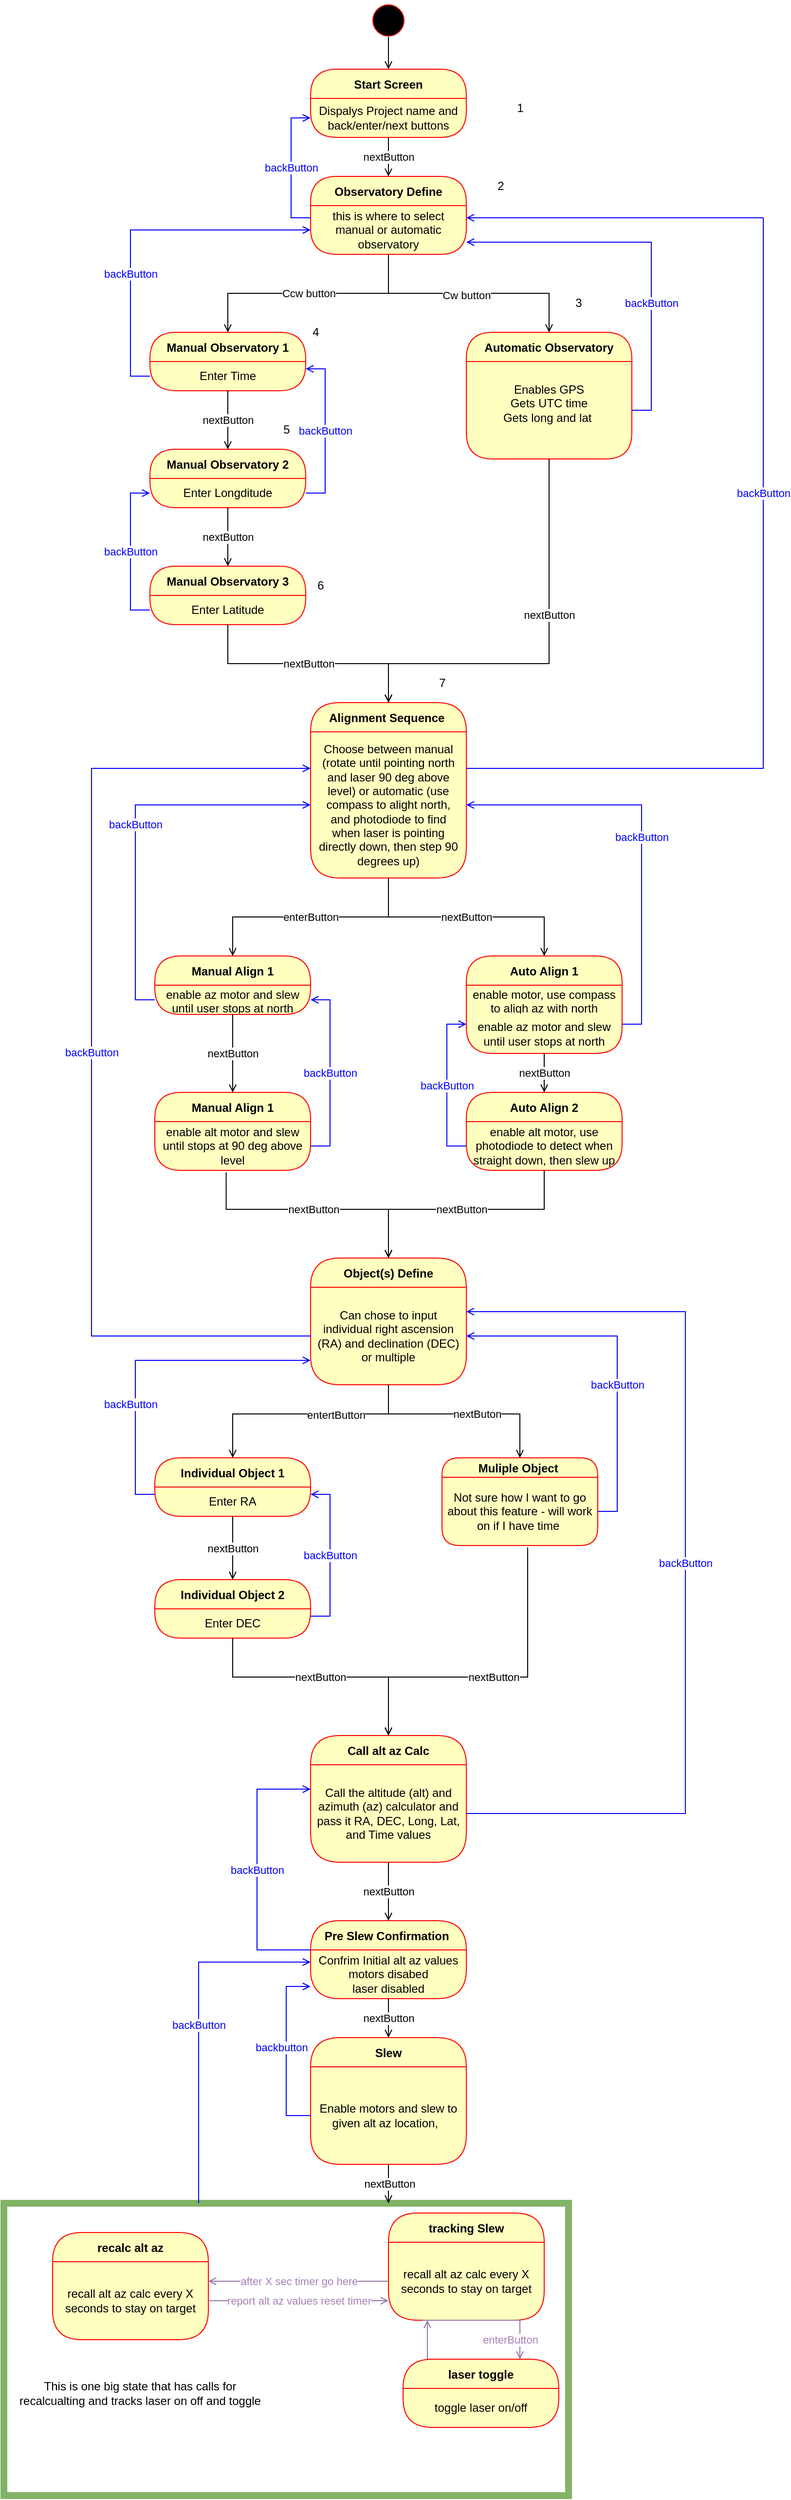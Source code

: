 <mxfile version="19.0.3" type="device"><diagram id="LuZrD3Ur3kYvOSJvq1wx" name="Page-2"><mxGraphModel dx="1422" dy="875" grid="1" gridSize="10" guides="1" tooltips="1" connect="1" arrows="1" fold="1" page="1" pageScale="1" pageWidth="850" pageHeight="1100" math="0" shadow="0"><root><mxCell id="0"/><mxCell id="1" parent="0"/><mxCell id="e4MG8BvIHE85J44qymjC-137" value="" style="rounded=0;whiteSpace=wrap;html=1;fillColor=none;strokeColor=#82b366;strokeWidth=7;" parent="1" vertex="1"><mxGeometry x="30" y="2260" width="580" height="300" as="geometry"/></mxCell><mxCell id="e4MG8BvIHE85J44qymjC-53" value="" style="edgeStyle=orthogonalEdgeStyle;rounded=0;orthogonalLoop=1;jettySize=auto;html=1;startArrow=none;startFill=0;endArrow=open;endFill=0;exitX=0.918;exitY=0.5;exitDx=0;exitDy=0;exitPerimeter=0;entryX=0.5;entryY=0;entryDx=0;entryDy=0;" parent="1" source="Yj-7JcqOYg31LR_0akl8-1" target="e4MG8BvIHE85J44qymjC-3" edge="1"><mxGeometry relative="1" as="geometry"><mxPoint x="425" y="90" as="targetPoint"/></mxGeometry></mxCell><mxCell id="Yj-7JcqOYg31LR_0akl8-1" value="" style="ellipse;html=1;shape=startState;fillColor=#000000;strokeColor=#ff0000;rounded=1;shadow=0;comic=0;labelBackgroundColor=none;fontFamily=Verdana;fontSize=12;fontColor=#000000;align=center;direction=south;" parent="1" vertex="1"><mxGeometry x="405" width="40" height="40" as="geometry"/></mxCell><mxCell id="e4MG8BvIHE85J44qymjC-3" value="Start Screen" style="swimlane;fontStyle=1;align=center;verticalAlign=middle;childLayout=stackLayout;horizontal=1;startSize=30;horizontalStack=0;resizeParent=0;resizeLast=1;container=0;fontColor=#000000;collapsible=0;rounded=1;arcSize=30;strokeColor=#ff0000;fillColor=#ffffc0;swimlaneFillColor=#ffffc0;dropTarget=0;" parent="1" vertex="1"><mxGeometry x="345" y="70" width="160" height="70" as="geometry"/></mxCell><mxCell id="e4MG8BvIHE85J44qymjC-4" value="Dispalys Project name and back/enter/next buttons" style="text;html=1;strokeColor=none;fillColor=none;align=center;verticalAlign=middle;spacingLeft=4;spacingRight=4;whiteSpace=wrap;overflow=hidden;rotatable=0;fontColor=#000000;" parent="e4MG8BvIHE85J44qymjC-3" vertex="1"><mxGeometry y="30" width="160" height="40" as="geometry"/></mxCell><mxCell id="e4MG8BvIHE85J44qymjC-6" value="Observatory Define" style="swimlane;fontStyle=1;align=center;verticalAlign=middle;childLayout=stackLayout;horizontal=1;startSize=30;horizontalStack=0;resizeParent=0;resizeLast=1;container=0;fontColor=#000000;collapsible=0;rounded=1;arcSize=30;strokeColor=#ff0000;fillColor=#ffffc0;swimlaneFillColor=#ffffc0;dropTarget=0;" parent="1" vertex="1"><mxGeometry x="345" y="180" width="160" height="80" as="geometry"/></mxCell><mxCell id="e4MG8BvIHE85J44qymjC-7" value="this is where to select manual or automatic observatory" style="text;html=1;strokeColor=none;fillColor=none;align=center;verticalAlign=middle;spacingLeft=4;spacingRight=4;whiteSpace=wrap;overflow=hidden;rotatable=0;fontColor=#000000;" parent="e4MG8BvIHE85J44qymjC-6" vertex="1"><mxGeometry y="30" width="160" height="50" as="geometry"/></mxCell><mxCell id="e4MG8BvIHE85J44qymjC-51" value="Ccw button" style="edgeStyle=orthogonalEdgeStyle;rounded=0;orthogonalLoop=1;jettySize=auto;html=1;exitX=0.5;exitY=0;exitDx=0;exitDy=0;entryX=0.5;entryY=1;entryDx=0;entryDy=0;startArrow=open;startFill=0;endArrow=none;endFill=0;" parent="1" source="e4MG8BvIHE85J44qymjC-9" target="e4MG8BvIHE85J44qymjC-7" edge="1"><mxGeometry relative="1" as="geometry"><Array as="points"><mxPoint x="260" y="300"/><mxPoint x="425" y="300"/></Array></mxGeometry></mxCell><mxCell id="e4MG8BvIHE85J44qymjC-9" value="Manual Observatory 1" style="swimlane;fontStyle=1;align=center;verticalAlign=middle;childLayout=stackLayout;horizontal=1;startSize=30;horizontalStack=0;resizeParent=0;resizeLast=1;container=0;fontColor=#000000;collapsible=0;rounded=1;arcSize=30;strokeColor=#ff0000;fillColor=#ffffc0;swimlaneFillColor=#ffffc0;dropTarget=0;" parent="1" vertex="1"><mxGeometry x="180" y="340" width="160" height="60" as="geometry"/></mxCell><mxCell id="e4MG8BvIHE85J44qymjC-10" value="Enter Time" style="text;html=1;strokeColor=none;fillColor=none;align=center;verticalAlign=middle;spacingLeft=4;spacingRight=4;whiteSpace=wrap;overflow=hidden;rotatable=0;fontColor=#000000;" parent="e4MG8BvIHE85J44qymjC-9" vertex="1"><mxGeometry y="30" width="160" height="30" as="geometry"/></mxCell><mxCell id="e4MG8BvIHE85J44qymjC-121" value="backButton" style="edgeStyle=orthogonalEdgeStyle;rounded=0;orthogonalLoop=1;jettySize=auto;html=1;exitX=1;exitY=0.75;exitDx=0;exitDy=0;entryX=1;entryY=0.25;entryDx=0;entryDy=0;labelBackgroundColor=default;fontColor=#0000FF;startArrow=none;startFill=0;endArrow=open;endFill=0;strokeColor=#0000FF;" parent="1" source="e4MG8BvIHE85J44qymjC-15" target="e4MG8BvIHE85J44qymjC-10" edge="1"><mxGeometry relative="1" as="geometry"/></mxCell><mxCell id="e4MG8BvIHE85J44qymjC-15" value="Manual Observatory 2" style="swimlane;fontStyle=1;align=center;verticalAlign=middle;childLayout=stackLayout;horizontal=1;startSize=30;horizontalStack=0;resizeParent=0;resizeLast=1;container=0;fontColor=#000000;collapsible=0;rounded=1;arcSize=30;strokeColor=#ff0000;fillColor=#ffffc0;swimlaneFillColor=#ffffc0;dropTarget=0;" parent="1" vertex="1"><mxGeometry x="180" y="460" width="160" height="60" as="geometry"/></mxCell><mxCell id="e4MG8BvIHE85J44qymjC-16" value="Enter Longditude" style="text;html=1;strokeColor=none;fillColor=none;align=center;verticalAlign=middle;spacingLeft=4;spacingRight=4;whiteSpace=wrap;overflow=hidden;rotatable=0;fontColor=#000000;" parent="e4MG8BvIHE85J44qymjC-15" vertex="1"><mxGeometry y="30" width="160" height="30" as="geometry"/></mxCell><mxCell id="e4MG8BvIHE85J44qymjC-18" value="Manual Observatory 3" style="swimlane;fontStyle=1;align=center;verticalAlign=middle;childLayout=stackLayout;horizontal=1;startSize=30;horizontalStack=0;resizeParent=0;resizeLast=1;container=0;fontColor=#000000;collapsible=0;rounded=1;arcSize=30;strokeColor=#ff0000;fillColor=#ffffc0;swimlaneFillColor=#ffffc0;dropTarget=0;" parent="1" vertex="1"><mxGeometry x="180" y="580" width="160" height="60" as="geometry"/></mxCell><mxCell id="e4MG8BvIHE85J44qymjC-19" value="Enter Latitude" style="text;html=1;strokeColor=none;fillColor=none;align=center;verticalAlign=middle;spacingLeft=4;spacingRight=4;whiteSpace=wrap;overflow=hidden;rotatable=0;fontColor=#000000;" parent="e4MG8BvIHE85J44qymjC-18" vertex="1"><mxGeometry y="30" width="160" height="30" as="geometry"/></mxCell><mxCell id="e4MG8BvIHE85J44qymjC-50" style="edgeStyle=orthogonalEdgeStyle;rounded=0;orthogonalLoop=1;jettySize=auto;html=1;exitX=0.5;exitY=0;exitDx=0;exitDy=0;entryX=0.5;entryY=1;entryDx=0;entryDy=0;startArrow=open;startFill=0;endArrow=none;endFill=0;" parent="1" source="e4MG8BvIHE85J44qymjC-20" target="e4MG8BvIHE85J44qymjC-7" edge="1"><mxGeometry relative="1" as="geometry"><Array as="points"><mxPoint x="590" y="300"/><mxPoint x="425" y="300"/></Array></mxGeometry></mxCell><mxCell id="e4MG8BvIHE85J44qymjC-91" value="Cw button" style="edgeLabel;html=1;align=center;verticalAlign=middle;resizable=0;points=[];" parent="e4MG8BvIHE85J44qymjC-50" vertex="1" connectable="0"><mxGeometry x="-0.392" y="2" relative="1" as="geometry"><mxPoint x="-51" as="offset"/></mxGeometry></mxCell><mxCell id="e4MG8BvIHE85J44qymjC-20" value="Automatic Observatory" style="swimlane;fontStyle=1;align=center;verticalAlign=middle;childLayout=stackLayout;horizontal=1;startSize=30;horizontalStack=0;resizeParent=0;resizeLast=1;container=0;fontColor=#000000;collapsible=0;rounded=1;arcSize=30;strokeColor=#ff0000;fillColor=#ffffc0;swimlaneFillColor=#ffffc0;dropTarget=0;" parent="1" vertex="1"><mxGeometry x="505" y="340" width="170" height="130" as="geometry"/></mxCell><mxCell id="e4MG8BvIHE85J44qymjC-21" value="Enables GPS&lt;br&gt;Gets UTC time&lt;br&gt;Gets long and lat&amp;nbsp;&lt;br&gt;&lt;br&gt;" style="text;html=1;strokeColor=none;fillColor=none;align=center;verticalAlign=middle;spacingLeft=4;spacingRight=4;whiteSpace=wrap;overflow=hidden;rotatable=0;fontColor=#000000;" parent="e4MG8BvIHE85J44qymjC-20" vertex="1"><mxGeometry y="30" width="170" height="100" as="geometry"/></mxCell><mxCell id="e4MG8BvIHE85J44qymjC-25" value="Object(s) Define" style="swimlane;fontStyle=1;align=center;verticalAlign=middle;childLayout=stackLayout;horizontal=1;startSize=30;horizontalStack=0;resizeParent=0;resizeLast=1;container=0;fontColor=#000000;collapsible=0;rounded=1;arcSize=45;strokeColor=#ff0000;fillColor=#ffffc0;swimlaneFillColor=#ffffc0;dropTarget=0;" parent="1" vertex="1"><mxGeometry x="345" y="1290" width="160" height="130" as="geometry"/></mxCell><mxCell id="e4MG8BvIHE85J44qymjC-26" value="Can chose to input individual right ascension (RA) and declination (DEC) or multiple" style="text;html=1;strokeColor=none;fillColor=none;align=center;verticalAlign=middle;spacingLeft=4;spacingRight=4;whiteSpace=wrap;overflow=hidden;rotatable=0;fontColor=#000000;" parent="e4MG8BvIHE85J44qymjC-25" vertex="1"><mxGeometry y="30" width="160" height="100" as="geometry"/></mxCell><mxCell id="e4MG8BvIHE85J44qymjC-29" value="Individual Object 1" style="swimlane;fontStyle=1;align=center;verticalAlign=middle;childLayout=stackLayout;horizontal=1;startSize=30;horizontalStack=0;resizeParent=0;resizeLast=1;container=0;fontColor=#000000;collapsible=0;rounded=1;arcSize=30;strokeColor=#ff0000;fillColor=#ffffc0;swimlaneFillColor=#ffffc0;dropTarget=0;" parent="1" vertex="1"><mxGeometry x="185" y="1495" width="160" height="60" as="geometry"/></mxCell><mxCell id="e4MG8BvIHE85J44qymjC-30" value="Enter RA" style="text;html=1;strokeColor=none;fillColor=none;align=center;verticalAlign=middle;spacingLeft=4;spacingRight=4;whiteSpace=wrap;overflow=hidden;rotatable=0;fontColor=#000000;" parent="e4MG8BvIHE85J44qymjC-29" vertex="1"><mxGeometry y="30" width="160" height="30" as="geometry"/></mxCell><mxCell id="e4MG8BvIHE85J44qymjC-31" value="Individual Object 2" style="swimlane;fontStyle=1;align=center;verticalAlign=middle;childLayout=stackLayout;horizontal=1;startSize=30;horizontalStack=0;resizeParent=0;resizeLast=1;container=0;fontColor=#000000;collapsible=0;rounded=1;arcSize=30;strokeColor=#ff0000;fillColor=#ffffc0;swimlaneFillColor=#ffffc0;dropTarget=0;" parent="1" vertex="1"><mxGeometry x="185" y="1620" width="160" height="60" as="geometry"/></mxCell><mxCell id="e4MG8BvIHE85J44qymjC-32" value="Enter DEC" style="text;html=1;strokeColor=none;fillColor=none;align=center;verticalAlign=middle;spacingLeft=4;spacingRight=4;whiteSpace=wrap;overflow=hidden;rotatable=0;fontColor=#000000;" parent="e4MG8BvIHE85J44qymjC-31" vertex="1"><mxGeometry y="30" width="160" height="30" as="geometry"/></mxCell><mxCell id="e4MG8BvIHE85J44qymjC-33" value="Muliple Object " style="swimlane;fontStyle=1;align=center;verticalAlign=middle;childLayout=stackLayout;horizontal=1;startSize=20;horizontalStack=0;resizeParent=0;resizeLast=1;container=0;fontColor=#000000;collapsible=0;rounded=1;arcSize=30;strokeColor=#ff0000;fillColor=#ffffc0;swimlaneFillColor=#ffffc0;dropTarget=0;" parent="1" vertex="1"><mxGeometry x="480" y="1495" width="160" height="90" as="geometry"/></mxCell><mxCell id="e4MG8BvIHE85J44qymjC-34" value="Not sure how I want to go about this feature - will work on if I have time&amp;nbsp;" style="text;html=1;strokeColor=none;fillColor=none;align=center;verticalAlign=middle;spacingLeft=4;spacingRight=4;whiteSpace=wrap;overflow=hidden;rotatable=0;fontColor=#000000;" parent="e4MG8BvIHE85J44qymjC-33" vertex="1"><mxGeometry y="20" width="160" height="70" as="geometry"/></mxCell><mxCell id="e4MG8BvIHE85J44qymjC-97" value="" style="edgeStyle=orthogonalEdgeStyle;rounded=0;orthogonalLoop=1;jettySize=auto;html=1;startArrow=none;startFill=0;endArrow=open;endFill=0;" parent="1" source="e4MG8BvIHE85J44qymjC-35" target="e4MG8BvIHE85J44qymjC-42" edge="1"><mxGeometry relative="1" as="geometry"/></mxCell><mxCell id="e4MG8BvIHE85J44qymjC-35" value="Pre Slew Confirmation " style="swimlane;fontStyle=1;align=center;verticalAlign=middle;childLayout=stackLayout;horizontal=1;startSize=30;horizontalStack=0;resizeParent=0;resizeLast=1;container=0;fontColor=#000000;collapsible=0;rounded=1;arcSize=45;strokeColor=#ff0000;fillColor=#ffffc0;swimlaneFillColor=#ffffc0;dropTarget=0;" parent="1" vertex="1"><mxGeometry x="345" y="1970" width="160" height="80" as="geometry"/></mxCell><mxCell id="e4MG8BvIHE85J44qymjC-36" value="Confrim Initial alt az values&lt;br&gt;motors disabed&lt;br&gt;laser disabled" style="text;html=1;strokeColor=none;fillColor=none;align=center;verticalAlign=middle;spacingLeft=4;spacingRight=4;whiteSpace=wrap;overflow=hidden;rotatable=0;fontColor=#000000;" parent="e4MG8BvIHE85J44qymjC-35" vertex="1"><mxGeometry y="30" width="160" height="50" as="geometry"/></mxCell><mxCell id="e4MG8BvIHE85J44qymjC-38" value="Call alt az Calc" style="swimlane;fontStyle=1;align=center;verticalAlign=middle;childLayout=stackLayout;horizontal=1;startSize=30;horizontalStack=0;resizeParent=0;resizeLast=1;container=0;fontColor=#000000;collapsible=0;rounded=1;arcSize=45;strokeColor=#ff0000;fillColor=#ffffc0;swimlaneFillColor=#ffffc0;dropTarget=0;" parent="1" vertex="1"><mxGeometry x="345" y="1780" width="160" height="130" as="geometry"/></mxCell><mxCell id="e4MG8BvIHE85J44qymjC-39" value="Call the altitude (alt) and azimuth (az) calculator and pass it RA, DEC, Long, Lat, and Time values" style="text;html=1;strokeColor=none;fillColor=none;align=center;verticalAlign=middle;spacingLeft=4;spacingRight=4;whiteSpace=wrap;overflow=hidden;rotatable=0;fontColor=#000000;" parent="e4MG8BvIHE85J44qymjC-38" vertex="1"><mxGeometry y="30" width="160" height="100" as="geometry"/></mxCell><mxCell id="e4MG8BvIHE85J44qymjC-41" value="Slew" style="swimlane;fontStyle=1;align=center;verticalAlign=middle;childLayout=stackLayout;horizontal=1;startSize=30;horizontalStack=0;resizeParent=0;resizeLast=1;container=0;fontColor=#000000;collapsible=0;rounded=1;arcSize=45;strokeColor=#ff0000;fillColor=#ffffc0;swimlaneFillColor=#ffffc0;dropTarget=0;" parent="1" vertex="1"><mxGeometry x="345" y="2090" width="160" height="130" as="geometry"/></mxCell><mxCell id="e4MG8BvIHE85J44qymjC-42" value="Enable motors and slew to given alt az location,&amp;nbsp;&amp;nbsp;" style="text;html=1;strokeColor=none;fillColor=none;align=center;verticalAlign=middle;spacingLeft=4;spacingRight=4;whiteSpace=wrap;overflow=hidden;rotatable=0;fontColor=#000000;" parent="e4MG8BvIHE85J44qymjC-41" vertex="1"><mxGeometry y="30" width="160" height="100" as="geometry"/></mxCell><mxCell id="e4MG8BvIHE85J44qymjC-105" value="Enable motors and slew to given alt az location,&amp;nbsp;&amp;nbsp;" style="text;html=1;strokeColor=none;fillColor=none;align=center;verticalAlign=middle;spacingLeft=4;spacingRight=4;whiteSpace=wrap;overflow=hidden;rotatable=0;fontColor=#000000;" parent="e4MG8BvIHE85J44qymjC-41" vertex="1"><mxGeometry y="130" width="160" as="geometry"/></mxCell><mxCell id="e4MG8BvIHE85J44qymjC-43" value="Alignment Sequence " style="swimlane;fontStyle=1;align=center;verticalAlign=middle;childLayout=stackLayout;horizontal=1;startSize=30;horizontalStack=0;resizeParent=0;resizeLast=1;container=0;fontColor=#000000;collapsible=0;rounded=1;arcSize=45;strokeColor=#ff0000;fillColor=#ffffc0;swimlaneFillColor=#ffffc0;dropTarget=0;" parent="1" vertex="1"><mxGeometry x="345" y="720" width="160" height="180" as="geometry"/></mxCell><mxCell id="e4MG8BvIHE85J44qymjC-44" value="Choose between manual (rotate until pointing north and laser 90 deg above level) or automatic (use compass to alight north, and photodiode to find when laser is pointing directly down, then step 90 degrees up)" style="text;html=1;strokeColor=none;fillColor=none;align=center;verticalAlign=middle;spacingLeft=4;spacingRight=4;whiteSpace=wrap;overflow=hidden;rotatable=0;fontColor=#000000;" parent="e4MG8BvIHE85J44qymjC-43" vertex="1"><mxGeometry y="30" width="160" height="150" as="geometry"/></mxCell><mxCell id="e4MG8BvIHE85J44qymjC-56" value="nextButton" style="edgeStyle=orthogonalEdgeStyle;rounded=0;orthogonalLoop=1;jettySize=auto;html=1;startArrow=none;startFill=0;endArrow=open;endFill=0;entryX=0.5;entryY=0;entryDx=0;entryDy=0;exitX=0.5;exitY=1;exitDx=0;exitDy=0;" parent="1" source="e4MG8BvIHE85J44qymjC-4" target="e4MG8BvIHE85J44qymjC-6" edge="1"><mxGeometry relative="1" as="geometry"><mxPoint x="430" y="170" as="sourcePoint"/><mxPoint x="435" y="100" as="targetPoint"/><Array as="points"/></mxGeometry></mxCell><mxCell id="e4MG8BvIHE85J44qymjC-57" value="Manual Align 1" style="swimlane;fontStyle=1;align=center;verticalAlign=middle;childLayout=stackLayout;horizontal=1;startSize=30;horizontalStack=0;resizeParent=0;resizeLast=1;container=0;fontColor=#000000;collapsible=0;rounded=1;arcSize=30;strokeColor=#ff0000;fillColor=#ffffc0;swimlaneFillColor=#ffffc0;dropTarget=0;" parent="1" vertex="1"><mxGeometry x="185" y="980" width="160" height="60" as="geometry"/></mxCell><mxCell id="e4MG8BvIHE85J44qymjC-58" value="enable az motor and slew until user stops at north" style="text;html=1;strokeColor=none;fillColor=none;align=center;verticalAlign=middle;spacingLeft=4;spacingRight=4;whiteSpace=wrap;overflow=hidden;rotatable=0;fontColor=#000000;" parent="e4MG8BvIHE85J44qymjC-57" vertex="1"><mxGeometry y="30" width="160" height="30" as="geometry"/></mxCell><mxCell id="e4MG8BvIHE85J44qymjC-59" value="Manual Align 1" style="swimlane;fontStyle=1;align=center;verticalAlign=middle;childLayout=stackLayout;horizontal=1;startSize=30;horizontalStack=0;resizeParent=0;resizeLast=1;container=0;fontColor=#000000;collapsible=0;rounded=1;arcSize=30;strokeColor=#ff0000;fillColor=#ffffc0;swimlaneFillColor=#ffffc0;dropTarget=0;" parent="1" vertex="1"><mxGeometry x="185" y="1120" width="160" height="80" as="geometry"/></mxCell><mxCell id="e4MG8BvIHE85J44qymjC-60" value="enable alt motor and slew until stops at 90 deg above level" style="text;html=1;strokeColor=none;fillColor=none;align=center;verticalAlign=middle;spacingLeft=4;spacingRight=4;whiteSpace=wrap;overflow=hidden;rotatable=0;fontColor=#000000;" parent="e4MG8BvIHE85J44qymjC-59" vertex="1"><mxGeometry y="30" width="160" height="50" as="geometry"/></mxCell><mxCell id="e4MG8BvIHE85J44qymjC-62" value="nextButton" style="edgeStyle=orthogonalEdgeStyle;rounded=0;orthogonalLoop=1;jettySize=auto;html=1;startArrow=none;startFill=0;endArrow=open;endFill=0;entryX=0.5;entryY=0;entryDx=0;entryDy=0;exitX=0.5;exitY=1;exitDx=0;exitDy=0;" parent="1" source="e4MG8BvIHE85J44qymjC-10" target="e4MG8BvIHE85J44qymjC-15" edge="1"><mxGeometry relative="1" as="geometry"><mxPoint x="310" y="450" as="sourcePoint"/><mxPoint x="435" y="200" as="targetPoint"/><Array as="points"/></mxGeometry></mxCell><mxCell id="e4MG8BvIHE85J44qymjC-63" value="nextButton" style="edgeStyle=orthogonalEdgeStyle;rounded=0;orthogonalLoop=1;jettySize=auto;html=1;startArrow=none;startFill=0;endArrow=open;endFill=0;entryX=0.5;entryY=0;entryDx=0;entryDy=0;exitX=0.5;exitY=1;exitDx=0;exitDy=0;" parent="1" source="e4MG8BvIHE85J44qymjC-16" target="e4MG8BvIHE85J44qymjC-18" edge="1"><mxGeometry relative="1" as="geometry"><mxPoint x="445" y="170" as="sourcePoint"/><mxPoint x="445" y="210" as="targetPoint"/><Array as="points"/></mxGeometry></mxCell><mxCell id="e4MG8BvIHE85J44qymjC-64" value="nextButton" style="edgeStyle=orthogonalEdgeStyle;rounded=0;orthogonalLoop=1;jettySize=auto;html=1;startArrow=none;startFill=0;endArrow=open;endFill=0;entryX=0.5;entryY=0;entryDx=0;entryDy=0;exitX=0.5;exitY=1;exitDx=0;exitDy=0;" parent="1" source="e4MG8BvIHE85J44qymjC-19" target="e4MG8BvIHE85J44qymjC-43" edge="1"><mxGeometry relative="1" as="geometry"><mxPoint x="270" y="560" as="sourcePoint"/><mxPoint x="270" y="630" as="targetPoint"/><Array as="points"><mxPoint x="260" y="680"/><mxPoint x="425" y="680"/></Array></mxGeometry></mxCell><mxCell id="e4MG8BvIHE85J44qymjC-65" value="nextButton" style="edgeStyle=orthogonalEdgeStyle;rounded=0;orthogonalLoop=1;jettySize=auto;html=1;startArrow=none;startFill=0;endArrow=open;endFill=0;entryX=0.5;entryY=0;entryDx=0;entryDy=0;exitX=0.5;exitY=1;exitDx=0;exitDy=0;" parent="1" source="e4MG8BvIHE85J44qymjC-21" target="e4MG8BvIHE85J44qymjC-43" edge="1"><mxGeometry x="-0.229" relative="1" as="geometry"><mxPoint x="280" y="570" as="sourcePoint"/><mxPoint x="280" y="640" as="targetPoint"/><Array as="points"><mxPoint x="590" y="680"/><mxPoint x="425" y="680"/></Array><mxPoint as="offset"/></mxGeometry></mxCell><mxCell id="e4MG8BvIHE85J44qymjC-66" value="enterButton" style="edgeStyle=orthogonalEdgeStyle;rounded=0;orthogonalLoop=1;jettySize=auto;html=1;startArrow=none;startFill=0;endArrow=open;endFill=0;entryX=0.5;entryY=0;entryDx=0;entryDy=0;exitX=0.5;exitY=1;exitDx=0;exitDy=0;" parent="1" source="e4MG8BvIHE85J44qymjC-44" target="e4MG8BvIHE85J44qymjC-57" edge="1"><mxGeometry relative="1" as="geometry"><mxPoint x="290" y="580" as="sourcePoint"/><mxPoint x="290" y="650" as="targetPoint"/><Array as="points"><mxPoint x="425" y="940"/><mxPoint x="265" y="940"/></Array></mxGeometry></mxCell><mxCell id="e4MG8BvIHE85J44qymjC-67" value="nextButton" style="edgeStyle=orthogonalEdgeStyle;rounded=0;orthogonalLoop=1;jettySize=auto;html=1;startArrow=none;startFill=0;endArrow=open;endFill=0;entryX=0.5;entryY=0;entryDx=0;entryDy=0;exitX=0.5;exitY=1;exitDx=0;exitDy=0;" parent="1" source="e4MG8BvIHE85J44qymjC-58" target="e4MG8BvIHE85J44qymjC-59" edge="1"><mxGeometry relative="1" as="geometry"><mxPoint x="300" y="590" as="sourcePoint"/><mxPoint x="300" y="660" as="targetPoint"/><Array as="points"/></mxGeometry></mxCell><mxCell id="e4MG8BvIHE85J44qymjC-68" value="nextButton" style="edgeStyle=orthogonalEdgeStyle;rounded=0;orthogonalLoop=1;jettySize=auto;html=1;startArrow=none;startFill=0;endArrow=open;endFill=0;exitX=0.458;exitY=1.043;exitDx=0;exitDy=0;exitPerimeter=0;entryX=0.5;entryY=0;entryDx=0;entryDy=0;" parent="1" source="e4MG8BvIHE85J44qymjC-60" target="e4MG8BvIHE85J44qymjC-25" edge="1"><mxGeometry relative="1" as="geometry"><mxPoint x="420" y="1080" as="sourcePoint"/><mxPoint x="425" y="1250" as="targetPoint"/><Array as="points"><mxPoint x="258" y="1240"/><mxPoint x="425" y="1240"/></Array></mxGeometry></mxCell><mxCell id="e4MG8BvIHE85J44qymjC-69" value="" style="edgeStyle=orthogonalEdgeStyle;rounded=0;orthogonalLoop=1;jettySize=auto;html=1;startArrow=none;startFill=0;endArrow=open;endFill=0;exitX=0.5;exitY=1;exitDx=0;exitDy=0;entryX=0.5;entryY=0;entryDx=0;entryDy=0;" parent="1" source="e4MG8BvIHE85J44qymjC-26" target="e4MG8BvIHE85J44qymjC-33" edge="1"><mxGeometry relative="1" as="geometry"><mxPoint x="263.0" y="1350.0" as="sourcePoint"/><mxPoint x="425.08" y="1395.51" as="targetPoint"/><Array as="points"><mxPoint x="425" y="1450"/><mxPoint x="560" y="1450"/></Array></mxGeometry></mxCell><mxCell id="e4MG8BvIHE85J44qymjC-96" value="nextButon" style="edgeLabel;html=1;align=center;verticalAlign=middle;resizable=0;points=[];" parent="e4MG8BvIHE85J44qymjC-69" vertex="1" connectable="0"><mxGeometry x="0.148" relative="1" as="geometry"><mxPoint as="offset"/></mxGeometry></mxCell><mxCell id="e4MG8BvIHE85J44qymjC-70" value="" style="edgeStyle=orthogonalEdgeStyle;rounded=0;orthogonalLoop=1;jettySize=auto;html=1;startArrow=none;startFill=0;endArrow=open;endFill=0;entryX=0.5;entryY=0;entryDx=0;entryDy=0;exitX=0.5;exitY=1;exitDx=0;exitDy=0;" parent="1" source="e4MG8BvIHE85J44qymjC-26" target="e4MG8BvIHE85J44qymjC-29" edge="1"><mxGeometry relative="1" as="geometry"><mxPoint x="278.28" y="1172.15" as="sourcePoint"/><mxPoint x="440.36" y="1217.66" as="targetPoint"/><Array as="points"><mxPoint x="425" y="1450"/><mxPoint x="265" y="1450"/></Array></mxGeometry></mxCell><mxCell id="e4MG8BvIHE85J44qymjC-94" value="entertButton" style="edgeLabel;html=1;align=center;verticalAlign=middle;resizable=0;points=[];" parent="e4MG8BvIHE85J44qymjC-70" vertex="1" connectable="0"><mxGeometry x="-0.282" y="1" relative="1" as="geometry"><mxPoint as="offset"/></mxGeometry></mxCell><mxCell id="e4MG8BvIHE85J44qymjC-71" value="nextButton" style="edgeStyle=orthogonalEdgeStyle;rounded=0;orthogonalLoop=1;jettySize=auto;html=1;startArrow=none;startFill=0;endArrow=open;endFill=0;entryX=0.5;entryY=0;entryDx=0;entryDy=0;exitX=0.5;exitY=1;exitDx=0;exitDy=0;" parent="1" source="e4MG8BvIHE85J44qymjC-30" target="e4MG8BvIHE85J44qymjC-31" edge="1"><mxGeometry relative="1" as="geometry"><mxPoint x="290.0" y="1500" as="sourcePoint"/><mxPoint x="452.08" y="1545.51" as="targetPoint"/><Array as="points"/></mxGeometry></mxCell><mxCell id="e4MG8BvIHE85J44qymjC-72" value="nextButton" style="edgeStyle=orthogonalEdgeStyle;rounded=0;orthogonalLoop=1;jettySize=auto;html=1;startArrow=none;startFill=0;endArrow=open;endFill=0;entryX=0.5;entryY=0;entryDx=0;entryDy=0;exitX=0.5;exitY=1;exitDx=0;exitDy=0;" parent="1" source="e4MG8BvIHE85J44qymjC-32" target="e4MG8BvIHE85J44qymjC-38" edge="1"><mxGeometry relative="1" as="geometry"><mxPoint x="275" y="1455" as="sourcePoint"/><mxPoint x="275" y="1530" as="targetPoint"/><Array as="points"><mxPoint x="265" y="1720"/><mxPoint x="425" y="1720"/></Array></mxGeometry></mxCell><mxCell id="e4MG8BvIHE85J44qymjC-73" value="nextButton" style="edgeStyle=orthogonalEdgeStyle;rounded=0;orthogonalLoop=1;jettySize=auto;html=1;startArrow=none;startFill=0;endArrow=open;endFill=0;entryX=0.5;entryY=0;entryDx=0;entryDy=0;exitX=0.55;exitY=1.029;exitDx=0;exitDy=0;exitPerimeter=0;" parent="1" source="e4MG8BvIHE85J44qymjC-34" target="e4MG8BvIHE85J44qymjC-38" edge="1"><mxGeometry relative="1" as="geometry"><mxPoint x="285" y="1465" as="sourcePoint"/><mxPoint x="285" y="1540" as="targetPoint"/><Array as="points"><mxPoint x="568" y="1720"/><mxPoint x="425" y="1720"/></Array></mxGeometry></mxCell><mxCell id="e4MG8BvIHE85J44qymjC-75" value="nextButton" style="edgeStyle=orthogonalEdgeStyle;rounded=0;orthogonalLoop=1;jettySize=auto;html=1;startArrow=none;startFill=0;endArrow=open;endFill=0;entryX=0.5;entryY=0;entryDx=0;entryDy=0;exitX=0.5;exitY=1;exitDx=0;exitDy=0;" parent="1" source="e4MG8BvIHE85J44qymjC-39" target="e4MG8BvIHE85J44qymjC-35" edge="1"><mxGeometry relative="1" as="geometry"><mxPoint x="275" y="1455" as="sourcePoint"/><mxPoint x="275" y="1530" as="targetPoint"/><Array as="points"/></mxGeometry></mxCell><mxCell id="e4MG8BvIHE85J44qymjC-77" value="nextButton" style="edgeStyle=orthogonalEdgeStyle;rounded=0;orthogonalLoop=1;jettySize=auto;html=1;startArrow=none;startFill=0;endArrow=open;endFill=0;entryX=0.5;entryY=0;entryDx=0;entryDy=0;exitX=0.5;exitY=1;exitDx=0;exitDy=0;" parent="1" source="e4MG8BvIHE85J44qymjC-36" target="e4MG8BvIHE85J44qymjC-41" edge="1"><mxGeometry relative="1" as="geometry"><mxPoint x="435" y="1780" as="sourcePoint"/><mxPoint x="435" y="1850" as="targetPoint"/><Array as="points"/></mxGeometry></mxCell><mxCell id="e4MG8BvIHE85J44qymjC-80" value="nextButton" style="edgeStyle=orthogonalEdgeStyle;rounded=0;orthogonalLoop=1;jettySize=auto;html=1;startArrow=none;startFill=0;endArrow=open;endFill=0;exitX=0.5;exitY=1;exitDx=0;exitDy=0;" parent="1" source="e4MG8BvIHE85J44qymjC-42" edge="1"><mxGeometry relative="1" as="geometry"><mxPoint x="425" y="2120" as="sourcePoint"/><mxPoint x="425" y="2260" as="targetPoint"/><Array as="points"/></mxGeometry></mxCell><mxCell id="e4MG8BvIHE85J44qymjC-82" value="Auto Align 1" style="swimlane;fontStyle=1;align=center;verticalAlign=middle;childLayout=stackLayout;horizontal=1;startSize=30;horizontalStack=0;resizeParent=0;resizeLast=1;container=0;fontColor=#000000;collapsible=0;rounded=1;arcSize=30;strokeColor=#ff0000;fillColor=#ffffc0;swimlaneFillColor=#ffffc0;dropTarget=0;" parent="1" vertex="1"><mxGeometry x="505" y="980" width="160" height="100" as="geometry"/></mxCell><mxCell id="e4MG8BvIHE85J44qymjC-83" value="enable motor, use compass to aligh az with north" style="text;html=1;strokeColor=none;fillColor=none;align=center;verticalAlign=middle;spacingLeft=4;spacingRight=4;whiteSpace=wrap;overflow=hidden;rotatable=0;fontColor=#000000;" parent="e4MG8BvIHE85J44qymjC-82" vertex="1"><mxGeometry y="30" width="160" height="30" as="geometry"/></mxCell><mxCell id="e4MG8BvIHE85J44qymjC-86" value="enable az motor and slew until user stops at north" style="text;html=1;strokeColor=none;fillColor=none;align=center;verticalAlign=middle;spacingLeft=4;spacingRight=4;whiteSpace=wrap;overflow=hidden;rotatable=0;fontColor=#000000;" parent="e4MG8BvIHE85J44qymjC-82" vertex="1"><mxGeometry y="60" width="160" height="40" as="geometry"/></mxCell><mxCell id="e4MG8BvIHE85J44qymjC-84" value="Auto Align 2" style="swimlane;fontStyle=1;align=center;verticalAlign=middle;childLayout=stackLayout;horizontal=1;startSize=30;horizontalStack=0;resizeParent=0;resizeLast=1;container=0;fontColor=#000000;collapsible=0;rounded=1;arcSize=30;strokeColor=#ff0000;fillColor=#ffffc0;swimlaneFillColor=#ffffc0;dropTarget=0;" parent="1" vertex="1"><mxGeometry x="505" y="1120" width="160" height="80" as="geometry"/></mxCell><mxCell id="e4MG8BvIHE85J44qymjC-85" value="enable alt motor, use photodiode to detect when straight down, then slew up" style="text;html=1;strokeColor=none;fillColor=none;align=center;verticalAlign=middle;spacingLeft=4;spacingRight=4;whiteSpace=wrap;overflow=hidden;rotatable=0;fontColor=#000000;" parent="e4MG8BvIHE85J44qymjC-84" vertex="1"><mxGeometry y="30" width="160" height="50" as="geometry"/></mxCell><mxCell id="e4MG8BvIHE85J44qymjC-88" value="nextButton" style="edgeStyle=orthogonalEdgeStyle;rounded=0;orthogonalLoop=1;jettySize=auto;html=1;exitX=0.5;exitY=1;exitDx=0;exitDy=0;startArrow=none;startFill=0;endArrow=open;endFill=0;" parent="1" source="e4MG8BvIHE85J44qymjC-86" target="e4MG8BvIHE85J44qymjC-84" edge="1"><mxGeometry relative="1" as="geometry"/></mxCell><mxCell id="e4MG8BvIHE85J44qymjC-89" value="nextButton" style="edgeStyle=orthogonalEdgeStyle;rounded=0;orthogonalLoop=1;jettySize=auto;html=1;exitX=0.5;exitY=1;exitDx=0;exitDy=0;entryX=0.5;entryY=0;entryDx=0;entryDy=0;startArrow=none;startFill=0;endArrow=open;endFill=0;" parent="1" source="e4MG8BvIHE85J44qymjC-44" target="e4MG8BvIHE85J44qymjC-82" edge="1"><mxGeometry relative="1" as="geometry"><Array as="points"><mxPoint x="425" y="940"/><mxPoint x="585" y="940"/></Array></mxGeometry></mxCell><mxCell id="e4MG8BvIHE85J44qymjC-90" value="nextButton" style="edgeStyle=orthogonalEdgeStyle;rounded=0;orthogonalLoop=1;jettySize=auto;html=1;exitX=0.5;exitY=1;exitDx=0;exitDy=0;entryX=0.5;entryY=0;entryDx=0;entryDy=0;startArrow=none;startFill=0;endArrow=open;endFill=0;" parent="1" source="e4MG8BvIHE85J44qymjC-85" target="e4MG8BvIHE85J44qymjC-25" edge="1"><mxGeometry relative="1" as="geometry"><Array as="points"><mxPoint x="585" y="1240"/><mxPoint x="425" y="1240"/></Array></mxGeometry></mxCell><mxCell id="e4MG8BvIHE85J44qymjC-98" value="tracking Slew" style="swimlane;fontStyle=1;align=center;verticalAlign=middle;childLayout=stackLayout;horizontal=1;startSize=30;horizontalStack=0;resizeParent=0;resizeLast=1;container=0;fontColor=#000000;collapsible=0;rounded=1;arcSize=45;strokeColor=#ff0000;fillColor=#ffffc0;swimlaneFillColor=#ffffc0;dropTarget=0;" parent="1" vertex="1"><mxGeometry x="425" y="2270" width="160" height="110" as="geometry"/></mxCell><mxCell id="e4MG8BvIHE85J44qymjC-99" value="recall alt az calc every X seconds to stay on target" style="text;html=1;strokeColor=none;fillColor=none;align=center;verticalAlign=middle;spacingLeft=4;spacingRight=4;whiteSpace=wrap;overflow=hidden;rotatable=0;fontColor=#000000;" parent="e4MG8BvIHE85J44qymjC-98" vertex="1"><mxGeometry y="30" width="160" height="80" as="geometry"/></mxCell><mxCell id="e4MG8BvIHE85J44qymjC-101" style="edgeStyle=orthogonalEdgeStyle;rounded=0;orthogonalLoop=1;jettySize=auto;html=1;startArrow=none;startFill=0;endArrow=open;endFill=0;fontColor=#0000FF;labelBackgroundColor=#0000FF;strokeColor=#0000FF;entryX=0;entryY=0.25;entryDx=0;entryDy=0;" parent="1" source="e4MG8BvIHE85J44qymjC-137" target="e4MG8BvIHE85J44qymjC-36" edge="1"><mxGeometry relative="1" as="geometry"><mxPoint x="310" y="2010" as="targetPoint"/><Array as="points"><mxPoint x="230" y="2013"/></Array></mxGeometry></mxCell><mxCell id="e4MG8BvIHE85J44qymjC-102" value="backButton" style="edgeLabel;html=1;align=center;verticalAlign=middle;resizable=0;points=[];fontColor=#0000FF;" parent="e4MG8BvIHE85J44qymjC-101" vertex="1" connectable="0"><mxGeometry x="0.353" y="3" relative="1" as="geometry"><mxPoint x="3" y="62" as="offset"/></mxGeometry></mxCell><mxCell id="e4MG8BvIHE85J44qymjC-104" value="backbutton" style="edgeStyle=orthogonalEdgeStyle;rounded=0;orthogonalLoop=1;jettySize=auto;html=1;exitX=0;exitY=0.5;exitDx=0;exitDy=0;entryX=0;entryY=0.75;entryDx=0;entryDy=0;labelBackgroundColor=#FFFFFF;fontColor=#0000FF;startArrow=none;startFill=0;endArrow=open;endFill=0;strokeColor=#0000FF;" parent="1" source="e4MG8BvIHE85J44qymjC-42" target="e4MG8BvIHE85J44qymjC-36" edge="1"><mxGeometry x="0.044" y="5" relative="1" as="geometry"><Array as="points"><mxPoint x="320" y="2170"/><mxPoint x="320" y="2037"/></Array><mxPoint as="offset"/></mxGeometry></mxCell><mxCell id="e4MG8BvIHE85J44qymjC-106" value="backButton" style="edgeStyle=orthogonalEdgeStyle;rounded=0;orthogonalLoop=1;jettySize=auto;html=1;exitX=0;exitY=0;exitDx=0;exitDy=0;entryX=0;entryY=0.25;entryDx=0;entryDy=0;labelBackgroundColor=default;fontColor=#0000FF;startArrow=none;startFill=0;endArrow=open;endFill=0;strokeColor=#0000FF;" parent="1" source="e4MG8BvIHE85J44qymjC-36" target="e4MG8BvIHE85J44qymjC-39" edge="1"><mxGeometry relative="1" as="geometry"><Array as="points"><mxPoint x="290" y="2000"/><mxPoint x="290" y="1835"/></Array></mxGeometry></mxCell><mxCell id="e4MG8BvIHE85J44qymjC-107" value="backButton" style="edgeStyle=orthogonalEdgeStyle;rounded=0;orthogonalLoop=1;jettySize=auto;html=1;exitX=1;exitY=0.5;exitDx=0;exitDy=0;entryX=1;entryY=0.25;entryDx=0;entryDy=0;labelBackgroundColor=default;fontColor=#0000FF;startArrow=none;startFill=0;endArrow=open;endFill=0;strokeColor=#0000FF;" parent="1" source="e4MG8BvIHE85J44qymjC-39" target="e4MG8BvIHE85J44qymjC-26" edge="1"><mxGeometry relative="1" as="geometry"><Array as="points"><mxPoint x="730" y="1860"/><mxPoint x="730" y="1345"/></Array></mxGeometry></mxCell><mxCell id="e4MG8BvIHE85J44qymjC-109" value="backButton" style="edgeStyle=orthogonalEdgeStyle;rounded=0;orthogonalLoop=1;jettySize=auto;html=1;exitX=1;exitY=0.5;exitDx=0;exitDy=0;entryX=1;entryY=0.5;entryDx=0;entryDy=0;labelBackgroundColor=default;fontColor=#0000FF;startArrow=none;startFill=0;endArrow=open;endFill=0;strokeColor=#0000FF;" parent="1" source="e4MG8BvIHE85J44qymjC-34" target="e4MG8BvIHE85J44qymjC-26" edge="1"><mxGeometry x="-0.155" relative="1" as="geometry"><mxPoint as="offset"/></mxGeometry></mxCell><mxCell id="e4MG8BvIHE85J44qymjC-110" value="backButton" style="edgeStyle=orthogonalEdgeStyle;rounded=0;orthogonalLoop=1;jettySize=auto;html=1;exitX=1;exitY=0.25;exitDx=0;exitDy=0;entryX=1;entryY=0.25;entryDx=0;entryDy=0;labelBackgroundColor=default;fontColor=#0000FF;startArrow=none;startFill=0;endArrow=open;endFill=0;strokeColor=#0000FF;" parent="1" source="e4MG8BvIHE85J44qymjC-32" target="e4MG8BvIHE85J44qymjC-30" edge="1"><mxGeometry relative="1" as="geometry"/></mxCell><mxCell id="e4MG8BvIHE85J44qymjC-111" value="backButton" style="edgeStyle=orthogonalEdgeStyle;rounded=0;orthogonalLoop=1;jettySize=auto;html=1;exitX=0;exitY=0.25;exitDx=0;exitDy=0;entryX=0;entryY=0.75;entryDx=0;entryDy=0;labelBackgroundColor=default;fontColor=#0000FF;startArrow=none;startFill=0;endArrow=open;endFill=0;strokeColor=#0000FF;" parent="1" source="e4MG8BvIHE85J44qymjC-30" target="e4MG8BvIHE85J44qymjC-26" edge="1"><mxGeometry x="-0.333" y="5" relative="1" as="geometry"><mxPoint as="offset"/></mxGeometry></mxCell><mxCell id="e4MG8BvIHE85J44qymjC-112" value="backButton" style="edgeStyle=orthogonalEdgeStyle;rounded=0;orthogonalLoop=1;jettySize=auto;html=1;exitX=0;exitY=0.5;exitDx=0;exitDy=0;entryX=0;entryY=0.25;entryDx=0;entryDy=0;labelBackgroundColor=default;fontColor=#0000FF;startArrow=none;startFill=0;endArrow=open;endFill=0;strokeColor=#0000FF;" parent="1" source="e4MG8BvIHE85J44qymjC-26" target="e4MG8BvIHE85J44qymjC-44" edge="1"><mxGeometry relative="1" as="geometry"><Array as="points"><mxPoint x="120" y="1370"/><mxPoint x="120" y="787"/></Array></mxGeometry></mxCell><mxCell id="e4MG8BvIHE85J44qymjC-113" value="backButton" style="edgeStyle=orthogonalEdgeStyle;rounded=0;orthogonalLoop=1;jettySize=auto;html=1;exitX=1;exitY=0.5;exitDx=0;exitDy=0;entryX=1;entryY=0.5;entryDx=0;entryDy=0;labelBackgroundColor=default;fontColor=#0000FF;startArrow=none;startFill=0;endArrow=open;endFill=0;strokeColor=#0000FF;" parent="1" source="e4MG8BvIHE85J44qymjC-60" target="e4MG8BvIHE85J44qymjC-58" edge="1"><mxGeometry relative="1" as="geometry"/></mxCell><mxCell id="e4MG8BvIHE85J44qymjC-114" value="backButton" style="edgeStyle=orthogonalEdgeStyle;rounded=0;orthogonalLoop=1;jettySize=auto;html=1;exitX=0;exitY=0.5;exitDx=0;exitDy=0;entryX=0;entryY=0.5;entryDx=0;entryDy=0;labelBackgroundColor=default;fontColor=#0000FF;startArrow=none;startFill=0;endArrow=open;endFill=0;strokeColor=#0000FF;" parent="1" source="e4MG8BvIHE85J44qymjC-58" target="e4MG8BvIHE85J44qymjC-44" edge="1"><mxGeometry relative="1" as="geometry"/></mxCell><mxCell id="e4MG8BvIHE85J44qymjC-115" value="backButton" style="edgeStyle=orthogonalEdgeStyle;rounded=0;orthogonalLoop=1;jettySize=auto;html=1;exitX=0;exitY=0.5;exitDx=0;exitDy=0;entryX=0;entryY=0.25;entryDx=0;entryDy=0;labelBackgroundColor=default;fontColor=#0000FF;startArrow=none;startFill=0;endArrow=open;endFill=0;strokeColor=#0000FF;" parent="1" source="e4MG8BvIHE85J44qymjC-85" target="e4MG8BvIHE85J44qymjC-86" edge="1"><mxGeometry relative="1" as="geometry"/></mxCell><mxCell id="e4MG8BvIHE85J44qymjC-117" value="backButton" style="edgeStyle=orthogonalEdgeStyle;rounded=0;orthogonalLoop=1;jettySize=auto;html=1;exitX=1;exitY=0.25;exitDx=0;exitDy=0;labelBackgroundColor=default;fontColor=#0000FF;startArrow=none;startFill=0;endArrow=open;endFill=0;strokeColor=#0000FF;entryX=1;entryY=0.5;entryDx=0;entryDy=0;" parent="1" source="e4MG8BvIHE85J44qymjC-86" target="e4MG8BvIHE85J44qymjC-44" edge="1"><mxGeometry relative="1" as="geometry"><mxPoint x="680.0" y="770" as="targetPoint"/></mxGeometry></mxCell><mxCell id="e4MG8BvIHE85J44qymjC-118" value="backButton" style="edgeStyle=orthogonalEdgeStyle;rounded=0;orthogonalLoop=1;jettySize=auto;html=1;exitX=1;exitY=0.25;exitDx=0;exitDy=0;entryX=1;entryY=0.25;entryDx=0;entryDy=0;labelBackgroundColor=default;fontColor=#0000FF;startArrow=none;startFill=0;endArrow=open;endFill=0;strokeColor=#0000FF;" parent="1" source="e4MG8BvIHE85J44qymjC-44" target="e4MG8BvIHE85J44qymjC-7" edge="1"><mxGeometry relative="1" as="geometry"><Array as="points"><mxPoint x="810" y="787"/><mxPoint x="810" y="223"/></Array></mxGeometry></mxCell><mxCell id="e4MG8BvIHE85J44qymjC-119" value="backButton" style="edgeStyle=orthogonalEdgeStyle;rounded=0;orthogonalLoop=1;jettySize=auto;html=1;exitX=1;exitY=0.5;exitDx=0;exitDy=0;entryX=1;entryY=0.75;entryDx=0;entryDy=0;labelBackgroundColor=default;fontColor=#0000FF;startArrow=none;startFill=0;endArrow=open;endFill=0;strokeColor=#0000FF;" parent="1" source="e4MG8BvIHE85J44qymjC-21" target="e4MG8BvIHE85J44qymjC-7" edge="1"><mxGeometry x="-0.32" relative="1" as="geometry"><mxPoint as="offset"/></mxGeometry></mxCell><mxCell id="e4MG8BvIHE85J44qymjC-120" value="backButton" style="edgeStyle=orthogonalEdgeStyle;rounded=0;orthogonalLoop=1;jettySize=auto;html=1;exitX=0;exitY=0.5;exitDx=0;exitDy=0;entryX=0;entryY=0.5;entryDx=0;entryDy=0;labelBackgroundColor=default;fontColor=#0000FF;startArrow=none;startFill=0;endArrow=open;endFill=0;strokeColor=#0000FF;" parent="1" source="e4MG8BvIHE85J44qymjC-10" target="e4MG8BvIHE85J44qymjC-7" edge="1"><mxGeometry x="-0.296" relative="1" as="geometry"><mxPoint as="offset"/></mxGeometry></mxCell><mxCell id="e4MG8BvIHE85J44qymjC-122" value="backButton" style="edgeStyle=orthogonalEdgeStyle;rounded=0;orthogonalLoop=1;jettySize=auto;html=1;exitX=0;exitY=0.5;exitDx=0;exitDy=0;entryX=0;entryY=0.5;entryDx=0;entryDy=0;labelBackgroundColor=default;fontColor=#0000FF;startArrow=none;startFill=0;endArrow=open;endFill=0;strokeColor=#0000FF;" parent="1" source="e4MG8BvIHE85J44qymjC-19" target="e4MG8BvIHE85J44qymjC-16" edge="1"><mxGeometry relative="1" as="geometry"/></mxCell><mxCell id="e4MG8BvIHE85J44qymjC-123" value="backButton" style="edgeStyle=orthogonalEdgeStyle;rounded=0;orthogonalLoop=1;jettySize=auto;html=1;exitX=0;exitY=0.25;exitDx=0;exitDy=0;entryX=0;entryY=0.5;entryDx=0;entryDy=0;labelBackgroundColor=default;fontColor=#0000FF;startArrow=none;startFill=0;endArrow=open;endFill=0;strokeColor=#0000FF;" parent="1" source="e4MG8BvIHE85J44qymjC-7" target="e4MG8BvIHE85J44qymjC-4" edge="1"><mxGeometry relative="1" as="geometry"/></mxCell><mxCell id="e4MG8BvIHE85J44qymjC-127" value="enterButton" style="edgeStyle=orthogonalEdgeStyle;rounded=0;orthogonalLoop=1;jettySize=auto;html=1;exitX=0.75;exitY=0;exitDx=0;exitDy=0;labelBackgroundColor=default;fontColor=#A680B8;startArrow=open;startFill=0;endArrow=none;endFill=0;strokeColor=#9673a6;fillColor=#e1d5e7;" parent="1" source="e4MG8BvIHE85J44qymjC-124" edge="1"><mxGeometry x="-0.714" y="10" relative="1" as="geometry"><mxPoint x="460" y="2380" as="targetPoint"/><Array as="points"><mxPoint x="560" y="2380"/></Array><mxPoint as="offset"/></mxGeometry></mxCell><mxCell id="e4MG8BvIHE85J44qymjC-136" style="edgeStyle=orthogonalEdgeStyle;rounded=0;orthogonalLoop=1;jettySize=auto;html=1;exitX=0.25;exitY=0;exitDx=0;exitDy=0;entryX=0.25;entryY=1;entryDx=0;entryDy=0;labelBackgroundColor=default;fontColor=#A680B8;startArrow=none;startFill=0;endArrow=open;endFill=0;strokeColor=#9673a6;fillColor=#e1d5e7;" parent="1" source="e4MG8BvIHE85J44qymjC-124" target="e4MG8BvIHE85J44qymjC-99" edge="1"><mxGeometry relative="1" as="geometry"><Array as="points"><mxPoint x="465" y="2420"/></Array></mxGeometry></mxCell><mxCell id="e4MG8BvIHE85J44qymjC-124" value="laser toggle" style="swimlane;fontStyle=1;align=center;verticalAlign=middle;childLayout=stackLayout;horizontal=1;startSize=30;horizontalStack=0;resizeParent=0;resizeLast=1;container=0;fontColor=#000000;collapsible=0;rounded=1;arcSize=45;strokeColor=#ff0000;fillColor=#ffffc0;swimlaneFillColor=#ffffc0;dropTarget=0;" parent="1" vertex="1"><mxGeometry x="440" y="2420" width="160" height="70" as="geometry"/></mxCell><mxCell id="e4MG8BvIHE85J44qymjC-125" value="toggle laser on/off" style="text;html=1;strokeColor=none;fillColor=none;align=center;verticalAlign=middle;spacingLeft=4;spacingRight=4;whiteSpace=wrap;overflow=hidden;rotatable=0;fontColor=#000000;" parent="e4MG8BvIHE85J44qymjC-124" vertex="1"><mxGeometry y="30" width="160" height="40" as="geometry"/></mxCell><mxCell id="e4MG8BvIHE85J44qymjC-130" value="recalc alt az" style="swimlane;fontStyle=1;align=center;verticalAlign=middle;childLayout=stackLayout;horizontal=1;startSize=30;horizontalStack=0;resizeParent=0;resizeLast=1;container=0;fontColor=#000000;collapsible=0;rounded=1;arcSize=45;strokeColor=#ff0000;fillColor=#ffffc0;swimlaneFillColor=#ffffc0;dropTarget=0;" parent="1" vertex="1"><mxGeometry x="80" y="2290" width="160" height="110" as="geometry"/></mxCell><mxCell id="e4MG8BvIHE85J44qymjC-131" value="recall alt az calc every X seconds to stay on target" style="text;html=1;strokeColor=none;fillColor=none;align=center;verticalAlign=middle;spacingLeft=4;spacingRight=4;whiteSpace=wrap;overflow=hidden;rotatable=0;fontColor=#000000;" parent="e4MG8BvIHE85J44qymjC-130" vertex="1"><mxGeometry y="30" width="160" height="80" as="geometry"/></mxCell><mxCell id="e4MG8BvIHE85J44qymjC-133" value="after X sec timer go here" style="edgeStyle=orthogonalEdgeStyle;rounded=0;orthogonalLoop=1;jettySize=auto;html=1;exitX=0;exitY=0.5;exitDx=0;exitDy=0;entryX=1;entryY=0.25;entryDx=0;entryDy=0;labelBackgroundColor=default;fontColor=#A680B8;startArrow=none;startFill=0;endArrow=open;endFill=0;strokeColor=#9673a6;fillColor=#e1d5e7;" parent="1" source="e4MG8BvIHE85J44qymjC-99" target="e4MG8BvIHE85J44qymjC-131" edge="1"><mxGeometry relative="1" as="geometry"/></mxCell><mxCell id="e4MG8BvIHE85J44qymjC-134" value="report alt az values reset timer" style="edgeStyle=orthogonalEdgeStyle;rounded=0;orthogonalLoop=1;jettySize=auto;html=1;entryX=0;entryY=0.75;entryDx=0;entryDy=0;labelBackgroundColor=default;fontColor=#A680B8;startArrow=none;startFill=0;endArrow=open;endFill=0;strokeColor=#9673a6;exitX=1;exitY=0.5;exitDx=0;exitDy=0;fillColor=#e1d5e7;" parent="1" source="e4MG8BvIHE85J44qymjC-131" target="e4MG8BvIHE85J44qymjC-99" edge="1"><mxGeometry relative="1" as="geometry"><mxPoint x="180" y="2360" as="sourcePoint"/><Array as="points"/></mxGeometry></mxCell><mxCell id="e4MG8BvIHE85J44qymjC-138" value="&lt;font color=&quot;#000000&quot;&gt;This is one big state that has calls for recalcualting and tracks laser on off and toggle&lt;/font&gt;" style="text;html=1;strokeColor=none;fillColor=none;align=center;verticalAlign=middle;whiteSpace=wrap;rounded=0;fontColor=#A680B8;" parent="1" vertex="1"><mxGeometry x="40" y="2420" width="260" height="70" as="geometry"/></mxCell><mxCell id="2RV3gBEvvqN1xpeJmyOa-1" value="1" style="text;html=1;align=center;verticalAlign=middle;resizable=0;points=[];autosize=1;strokeColor=none;fillColor=none;" vertex="1" parent="1"><mxGeometry x="550" y="100" width="20" height="20" as="geometry"/></mxCell><mxCell id="2RV3gBEvvqN1xpeJmyOa-2" value="2" style="text;html=1;align=center;verticalAlign=middle;resizable=0;points=[];autosize=1;strokeColor=none;fillColor=none;" vertex="1" parent="1"><mxGeometry x="530" y="180" width="20" height="20" as="geometry"/></mxCell><mxCell id="2RV3gBEvvqN1xpeJmyOa-3" value="3" style="text;html=1;align=center;verticalAlign=middle;resizable=0;points=[];autosize=1;strokeColor=none;fillColor=none;" vertex="1" parent="1"><mxGeometry x="610" y="300" width="20" height="20" as="geometry"/></mxCell><mxCell id="2RV3gBEvvqN1xpeJmyOa-4" value="4" style="text;html=1;align=center;verticalAlign=middle;resizable=0;points=[];autosize=1;strokeColor=none;fillColor=none;" vertex="1" parent="1"><mxGeometry x="340" y="330" width="20" height="20" as="geometry"/></mxCell><mxCell id="2RV3gBEvvqN1xpeJmyOa-5" value="5" style="text;html=1;align=center;verticalAlign=middle;resizable=0;points=[];autosize=1;strokeColor=none;fillColor=none;" vertex="1" parent="1"><mxGeometry x="310" y="430" width="20" height="20" as="geometry"/></mxCell><mxCell id="2RV3gBEvvqN1xpeJmyOa-6" value="6" style="text;html=1;align=center;verticalAlign=middle;resizable=0;points=[];autosize=1;strokeColor=none;fillColor=none;" vertex="1" parent="1"><mxGeometry x="345" y="590" width="20" height="20" as="geometry"/></mxCell><mxCell id="2RV3gBEvvqN1xpeJmyOa-7" value="7" style="text;html=1;align=center;verticalAlign=middle;resizable=0;points=[];autosize=1;strokeColor=none;fillColor=none;" vertex="1" parent="1"><mxGeometry x="470" y="690" width="20" height="20" as="geometry"/></mxCell></root></mxGraphModel></diagram></mxfile>